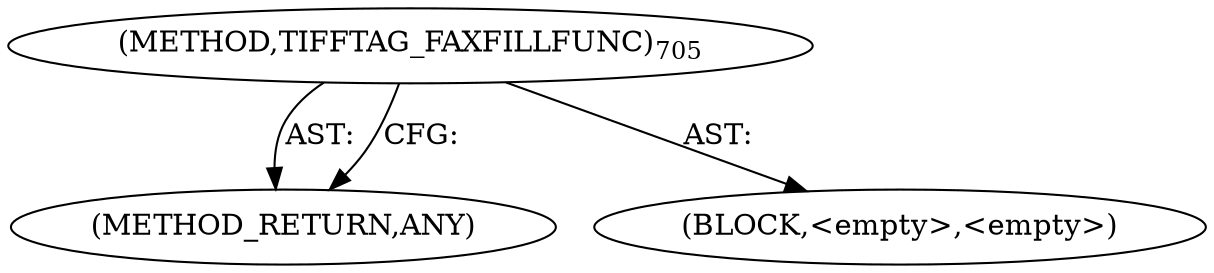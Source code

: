 digraph "TIFFTAG_FAXFILLFUNC" {  
"100226" [label = <(METHOD,TIFFTAG_FAXFILLFUNC)<SUB>705</SUB>> ]
"100227" [label = <(METHOD_RETURN,ANY)> ]
"100228" [label = <(BLOCK,&lt;empty&gt;,&lt;empty&gt;)> ]
  "100226" -> "100227"  [ label = "AST: "] 
  "100226" -> "100228"  [ label = "AST: "] 
  "100226" -> "100227"  [ label = "CFG: "] 
}
